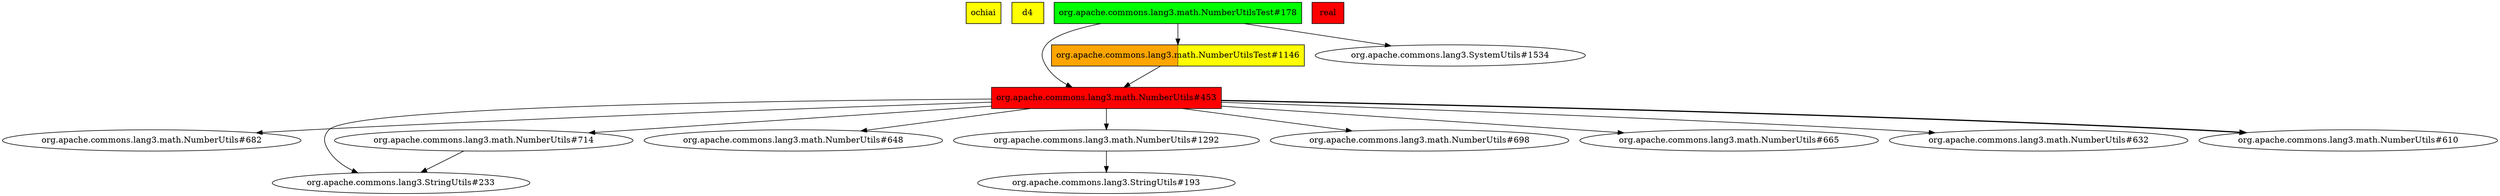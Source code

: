 digraph enhanced {
	"ochiai" [style=striped shape=box fillcolor="yellow"];
	"d4" [style=striped shape=box fillcolor="yellow"];
	"org.apache.commons.lang3.math.NumberUtils#453" [style=striped shape=box fillcolor="red"];
	"org.apache.commons.lang3.math.NumberUtilsTest#1146" [style=striped shape=box fillcolor="orange:yellow"];
	"org.apache.commons.lang3.math.NumberUtilsTest#178" [style=striped shape=box fillcolor="green"];
	"real" [style=striped shape=box fillcolor="red"];
	"org.apache.commons.lang3.math.NumberUtilsTest#1146" -> "org.apache.commons.lang3.math.NumberUtils#453";
	"org.apache.commons.lang3.math.NumberUtilsTest#178" -> "org.apache.commons.lang3.math.NumberUtils#453";
	"org.apache.commons.lang3.math.NumberUtils#453" -> "org.apache.commons.lang3.math.NumberUtils#682";
	"org.apache.commons.lang3.math.NumberUtils#453" -> "org.apache.commons.lang3.StringUtils#233";
	"org.apache.commons.lang3.math.NumberUtils#714" -> "org.apache.commons.lang3.StringUtils#233";
	"org.apache.commons.lang3.math.NumberUtilsTest#178" -> "org.apache.commons.lang3.math.NumberUtilsTest#1146";
	"org.apache.commons.lang3.math.NumberUtilsTest#178" -> "org.apache.commons.lang3.SystemUtils#1534";
	"org.apache.commons.lang3.math.NumberUtils#453" -> "org.apache.commons.lang3.math.NumberUtils#714";
	"org.apache.commons.lang3.math.NumberUtils#453" -> "org.apache.commons.lang3.math.NumberUtils#648";
	"org.apache.commons.lang3.math.NumberUtils#453" -> "org.apache.commons.lang3.math.NumberUtils#1292";
	"org.apache.commons.lang3.math.NumberUtils#1292" -> "org.apache.commons.lang3.StringUtils#193";
	"org.apache.commons.lang3.math.NumberUtils#453" -> "org.apache.commons.lang3.math.NumberUtils#698";
	"org.apache.commons.lang3.math.NumberUtils#453" -> "org.apache.commons.lang3.math.NumberUtils#665";
	"org.apache.commons.lang3.math.NumberUtils#453" -> "org.apache.commons.lang3.math.NumberUtils#632";
	"org.apache.commons.lang3.math.NumberUtils#453" -> "org.apache.commons.lang3.math.NumberUtils#610" [style=bold];
}

